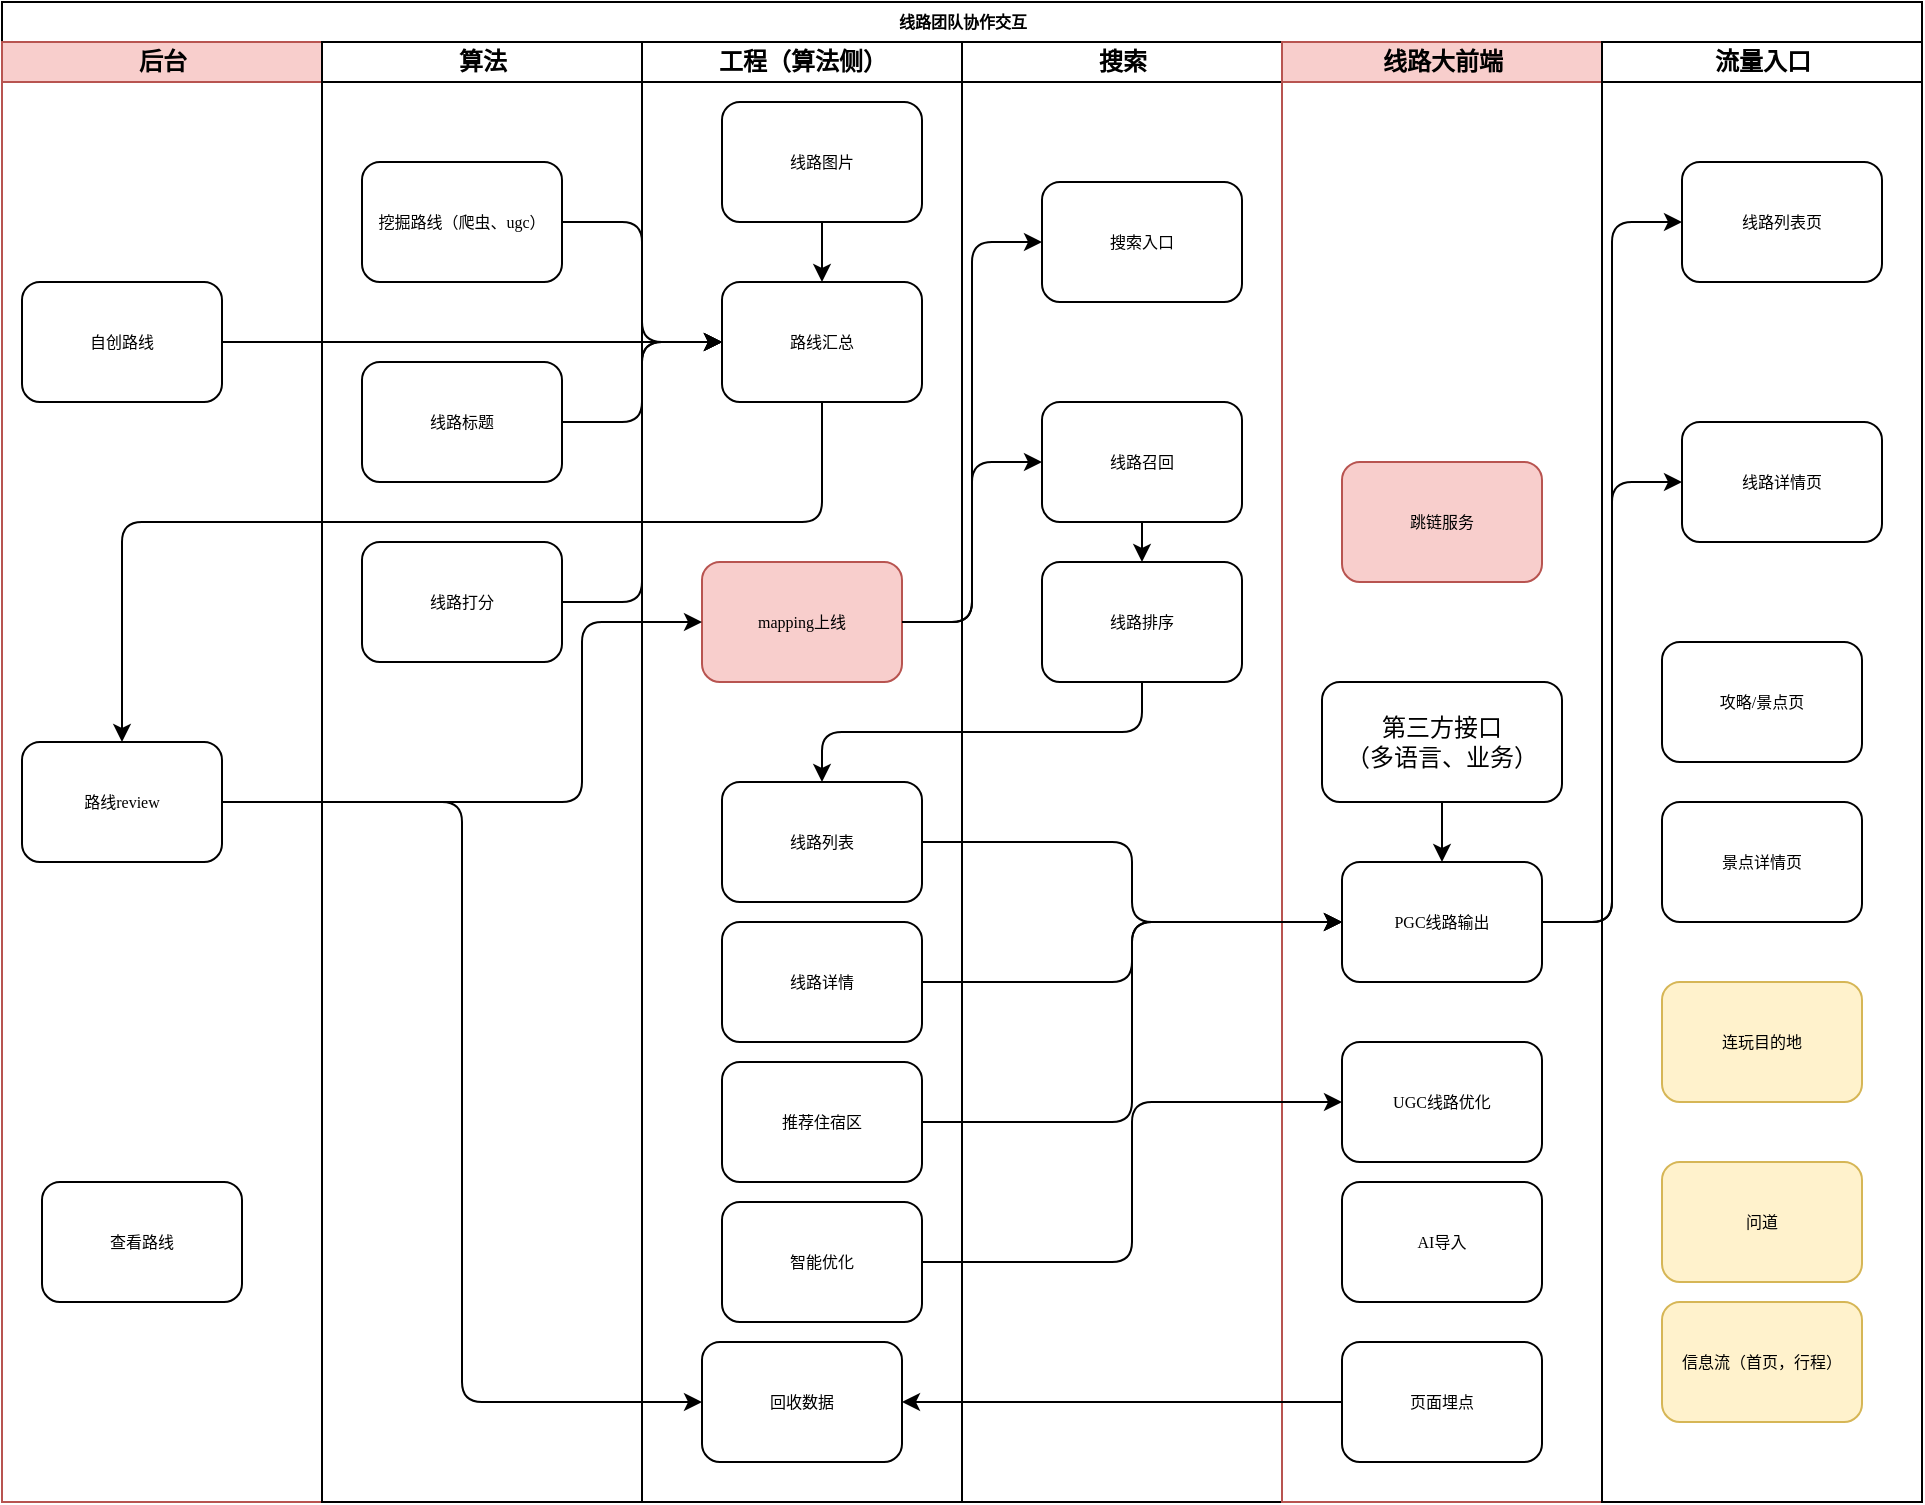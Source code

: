 <mxfile version="24.8.3" pages="4">
  <diagram name="PGC线路团队协作图" id="74e2e168-ea6b-b213-b513-2b3c1d86103e">
    <mxGraphModel grid="1" page="1" gridSize="10" guides="1" tooltips="1" connect="1" arrows="1" fold="1" pageScale="1" pageWidth="1100" pageHeight="850" background="none" math="0" shadow="0">
      <root>
        <mxCell id="0" />
        <mxCell id="1" parent="0" />
        <mxCell id="77e6c97f196da883-1" value="线路团队协作交互" style="swimlane;html=1;childLayout=stackLayout;startSize=20;rounded=0;shadow=0;labelBackgroundColor=none;strokeWidth=1;fontFamily=Verdana;fontSize=8;align=center;" parent="1" vertex="1">
          <mxGeometry x="70" y="40" width="960" height="750" as="geometry" />
        </mxCell>
        <mxCell id="77e6c97f196da883-2" value="后台" style="swimlane;html=1;startSize=20;fillColor=#f8cecc;strokeColor=#b85450;" parent="77e6c97f196da883-1" vertex="1">
          <mxGeometry y="20" width="160" height="730" as="geometry" />
        </mxCell>
        <mxCell id="77e6c97f196da883-8" value="自创路线" style="rounded=1;whiteSpace=wrap;html=1;shadow=0;labelBackgroundColor=none;strokeWidth=1;fontFamily=Verdana;fontSize=8;align=center;" parent="77e6c97f196da883-2" vertex="1">
          <mxGeometry x="10" y="120" width="100" height="60" as="geometry" />
        </mxCell>
        <mxCell id="77e6c97f196da883-9" value="路线review" style="rounded=1;whiteSpace=wrap;html=1;shadow=0;labelBackgroundColor=none;strokeWidth=1;fontFamily=Verdana;fontSize=8;align=center;" parent="77e6c97f196da883-2" vertex="1">
          <mxGeometry x="10" y="350" width="100" height="60" as="geometry" />
        </mxCell>
        <mxCell id="mpfO-ckbmW8xnLMsvUuP-3" value="查看路线" style="rounded=1;whiteSpace=wrap;html=1;shadow=0;labelBackgroundColor=none;strokeWidth=1;fontFamily=Verdana;fontSize=8;align=center;" parent="77e6c97f196da883-2" vertex="1">
          <mxGeometry x="20" y="570" width="100" height="60" as="geometry" />
        </mxCell>
        <mxCell id="77e6c97f196da883-3" value="算法" style="swimlane;html=1;startSize=20;" parent="77e6c97f196da883-1" vertex="1">
          <mxGeometry x="160" y="20" width="160" height="730" as="geometry" />
        </mxCell>
        <mxCell id="xqhfm99gbNMzv0-Y3LiP-1" value="挖掘路线（爬虫、ugc）" style="rounded=1;whiteSpace=wrap;html=1;shadow=0;labelBackgroundColor=none;strokeWidth=1;fontFamily=Verdana;fontSize=8;align=center;" parent="77e6c97f196da883-3" vertex="1">
          <mxGeometry x="20" y="60" width="100" height="60" as="geometry" />
        </mxCell>
        <mxCell id="xqhfm99gbNMzv0-Y3LiP-5" value="线路标题" style="rounded=1;whiteSpace=wrap;html=1;shadow=0;labelBackgroundColor=none;strokeWidth=1;fontFamily=Verdana;fontSize=8;align=center;" parent="77e6c97f196da883-3" vertex="1">
          <mxGeometry x="20" y="160" width="100" height="60" as="geometry" />
        </mxCell>
        <mxCell id="xqhfm99gbNMzv0-Y3LiP-16" value="线路打分" style="rounded=1;whiteSpace=wrap;html=1;shadow=0;labelBackgroundColor=none;strokeWidth=1;fontFamily=Verdana;fontSize=8;align=center;" parent="77e6c97f196da883-3" vertex="1">
          <mxGeometry x="20" y="250" width="100" height="60" as="geometry" />
        </mxCell>
        <mxCell id="77e6c97f196da883-4" value="工程（算法侧）" style="swimlane;html=1;startSize=20;" parent="77e6c97f196da883-1" vertex="1">
          <mxGeometry x="320" y="20" width="160" height="730" as="geometry" />
        </mxCell>
        <mxCell id="77e6c97f196da883-12" value="路线汇总" style="rounded=1;whiteSpace=wrap;html=1;shadow=0;labelBackgroundColor=none;strokeWidth=1;fontFamily=Verdana;fontSize=8;align=center;" parent="77e6c97f196da883-4" vertex="1">
          <mxGeometry x="40" y="120" width="100" height="60" as="geometry" />
        </mxCell>
        <mxCell id="77e6c97f196da883-11" value="mapping上线" style="rounded=1;whiteSpace=wrap;html=1;shadow=0;labelBackgroundColor=none;strokeWidth=1;fontFamily=Verdana;fontSize=8;align=center;fillColor=#f8cecc;strokeColor=#b85450;" parent="77e6c97f196da883-4" vertex="1">
          <mxGeometry x="30" y="260" width="100" height="60" as="geometry" />
        </mxCell>
        <mxCell id="xqhfm99gbNMzv0-Y3LiP-7" style="edgeStyle=orthogonalEdgeStyle;rounded=0;orthogonalLoop=1;jettySize=auto;html=1;exitX=0.5;exitY=1;exitDx=0;exitDy=0;entryX=0.5;entryY=0;entryDx=0;entryDy=0;" parent="77e6c97f196da883-4" source="xqhfm99gbNMzv0-Y3LiP-6" target="77e6c97f196da883-12" edge="1">
          <mxGeometry relative="1" as="geometry" />
        </mxCell>
        <mxCell id="xqhfm99gbNMzv0-Y3LiP-6" value="线路图片" style="rounded=1;whiteSpace=wrap;html=1;shadow=0;labelBackgroundColor=none;strokeWidth=1;fontFamily=Verdana;fontSize=8;align=center;" parent="77e6c97f196da883-4" vertex="1">
          <mxGeometry x="40" y="30" width="100" height="60" as="geometry" />
        </mxCell>
        <mxCell id="xqhfm99gbNMzv0-Y3LiP-15" value="线路详情" style="rounded=1;whiteSpace=wrap;html=1;shadow=0;labelBackgroundColor=none;strokeWidth=1;fontFamily=Verdana;fontSize=8;align=center;" parent="77e6c97f196da883-4" vertex="1">
          <mxGeometry x="40" y="440" width="100" height="60" as="geometry" />
        </mxCell>
        <mxCell id="mpfO-ckbmW8xnLMsvUuP-2" value="回收数据" style="rounded=1;whiteSpace=wrap;html=1;shadow=0;labelBackgroundColor=none;strokeWidth=1;fontFamily=Verdana;fontSize=8;align=center;" parent="77e6c97f196da883-4" vertex="1">
          <mxGeometry x="30" y="650" width="100" height="60" as="geometry" />
        </mxCell>
        <mxCell id="mpfO-ckbmW8xnLMsvUuP-7" value="线路列表" style="rounded=1;whiteSpace=wrap;html=1;shadow=0;labelBackgroundColor=none;strokeWidth=1;fontFamily=Verdana;fontSize=8;align=center;" parent="77e6c97f196da883-4" vertex="1">
          <mxGeometry x="40" y="370" width="100" height="60" as="geometry" />
        </mxCell>
        <mxCell id="uz-vjrTtzpiiIkHIg5wc-7" value="推荐住宿区" style="rounded=1;whiteSpace=wrap;html=1;shadow=0;labelBackgroundColor=none;strokeWidth=1;fontFamily=Verdana;fontSize=8;align=center;" vertex="1" parent="77e6c97f196da883-4">
          <mxGeometry x="40" y="510" width="100" height="60" as="geometry" />
        </mxCell>
        <mxCell id="uz-vjrTtzpiiIkHIg5wc-8" value="智能优化" style="rounded=1;whiteSpace=wrap;html=1;shadow=0;labelBackgroundColor=none;strokeWidth=1;fontFamily=Verdana;fontSize=8;align=center;" vertex="1" parent="77e6c97f196da883-4">
          <mxGeometry x="40" y="580" width="100" height="60" as="geometry" />
        </mxCell>
        <mxCell id="77e6c97f196da883-5" value="搜索" style="swimlane;html=1;startSize=20;" parent="77e6c97f196da883-1" vertex="1">
          <mxGeometry x="480" y="20" width="160" height="730" as="geometry" />
        </mxCell>
        <mxCell id="xqhfm99gbNMzv0-Y3LiP-13" style="edgeStyle=orthogonalEdgeStyle;rounded=0;orthogonalLoop=1;jettySize=auto;html=1;exitX=0.5;exitY=1;exitDx=0;exitDy=0;entryX=0.5;entryY=0;entryDx=0;entryDy=0;" parent="77e6c97f196da883-5" source="77e6c97f196da883-15" target="xqhfm99gbNMzv0-Y3LiP-12" edge="1">
          <mxGeometry relative="1" as="geometry" />
        </mxCell>
        <mxCell id="77e6c97f196da883-15" value="线路召回" style="rounded=1;whiteSpace=wrap;html=1;shadow=0;labelBackgroundColor=none;strokeWidth=1;fontFamily=Verdana;fontSize=8;align=center;" parent="77e6c97f196da883-5" vertex="1">
          <mxGeometry x="40" y="180" width="100" height="60" as="geometry" />
        </mxCell>
        <mxCell id="xqhfm99gbNMzv0-Y3LiP-12" value="线路排序" style="rounded=1;whiteSpace=wrap;html=1;shadow=0;labelBackgroundColor=none;strokeWidth=1;fontFamily=Verdana;fontSize=8;align=center;" parent="77e6c97f196da883-5" vertex="1">
          <mxGeometry x="40" y="260" width="100" height="60" as="geometry" />
        </mxCell>
        <mxCell id="uz-vjrTtzpiiIkHIg5wc-14" value="搜索入口" style="rounded=1;whiteSpace=wrap;html=1;shadow=0;labelBackgroundColor=none;strokeWidth=1;fontFamily=Verdana;fontSize=8;align=center;" vertex="1" parent="77e6c97f196da883-5">
          <mxGeometry x="40" y="70" width="100" height="60" as="geometry" />
        </mxCell>
        <mxCell id="77e6c97f196da883-6" value="线路大前端" style="swimlane;html=1;startSize=20;fillColor=#f8cecc;strokeColor=#b85450;" parent="77e6c97f196da883-1" vertex="1">
          <mxGeometry x="640" y="20" width="160" height="730" as="geometry" />
        </mxCell>
        <mxCell id="xqhfm99gbNMzv0-Y3LiP-14" value="PGC线路输出" style="rounded=1;whiteSpace=wrap;html=1;shadow=0;labelBackgroundColor=none;strokeWidth=1;fontFamily=Verdana;fontSize=8;align=center;" parent="77e6c97f196da883-6" vertex="1">
          <mxGeometry x="30" y="410" width="100" height="60" as="geometry" />
        </mxCell>
        <mxCell id="mpfO-ckbmW8xnLMsvUuP-1" value="页面埋点" style="rounded=1;whiteSpace=wrap;html=1;shadow=0;labelBackgroundColor=none;strokeWidth=1;fontFamily=Verdana;fontSize=8;align=center;" parent="77e6c97f196da883-6" vertex="1">
          <mxGeometry x="30" y="650" width="100" height="60" as="geometry" />
        </mxCell>
        <mxCell id="uz-vjrTtzpiiIkHIg5wc-9" style="edgeStyle=orthogonalEdgeStyle;rounded=0;orthogonalLoop=1;jettySize=auto;html=1;exitX=0.5;exitY=1;exitDx=0;exitDy=0;entryX=0.5;entryY=0;entryDx=0;entryDy=0;" edge="1" parent="77e6c97f196da883-6" source="uz-vjrTtzpiiIkHIg5wc-5" target="xqhfm99gbNMzv0-Y3LiP-14">
          <mxGeometry relative="1" as="geometry" />
        </mxCell>
        <mxCell id="uz-vjrTtzpiiIkHIg5wc-5" value="第三方接口&lt;div&gt;（多语言、业务）&lt;/div&gt;" style="whiteSpace=wrap;html=1;rounded=1;" vertex="1" parent="77e6c97f196da883-6">
          <mxGeometry x="20" y="320" width="120" height="60" as="geometry" />
        </mxCell>
        <mxCell id="uz-vjrTtzpiiIkHIg5wc-12" value="UGC线路优化" style="rounded=1;whiteSpace=wrap;html=1;shadow=0;labelBackgroundColor=none;strokeWidth=1;fontFamily=Verdana;fontSize=8;align=center;" vertex="1" parent="77e6c97f196da883-6">
          <mxGeometry x="30" y="500" width="100" height="60" as="geometry" />
        </mxCell>
        <mxCell id="uz-vjrTtzpiiIkHIg5wc-15" value="跳链服务" style="rounded=1;whiteSpace=wrap;html=1;shadow=0;labelBackgroundColor=none;strokeWidth=1;fontFamily=Verdana;fontSize=8;align=center;fillColor=#f8cecc;strokeColor=#b85450;" vertex="1" parent="77e6c97f196da883-6">
          <mxGeometry x="30" y="210" width="100" height="60" as="geometry" />
        </mxCell>
        <mxCell id="uz-vjrTtzpiiIkHIg5wc-17" value="AI导入" style="rounded=1;whiteSpace=wrap;html=1;shadow=0;labelBackgroundColor=none;strokeWidth=1;fontFamily=Verdana;fontSize=8;align=center;" vertex="1" parent="77e6c97f196da883-6">
          <mxGeometry x="30" y="570" width="100" height="60" as="geometry" />
        </mxCell>
        <mxCell id="77e6c97f196da883-7" value="流量入口" style="swimlane;html=1;startSize=20;" parent="77e6c97f196da883-1" vertex="1">
          <mxGeometry x="800" y="20" width="160" height="730" as="geometry" />
        </mxCell>
        <mxCell id="77e6c97f196da883-24" value="连玩目的地" style="rounded=1;whiteSpace=wrap;html=1;shadow=0;labelBackgroundColor=none;strokeWidth=1;fontFamily=Verdana;fontSize=8;align=center;fillColor=#fff2cc;strokeColor=#d6b656;" parent="77e6c97f196da883-7" vertex="1">
          <mxGeometry x="30" y="470" width="100" height="60" as="geometry" />
        </mxCell>
        <mxCell id="xqhfm99gbNMzv0-Y3LiP-21" value="攻略/景点页" style="rounded=1;whiteSpace=wrap;html=1;shadow=0;labelBackgroundColor=none;strokeWidth=1;fontFamily=Verdana;fontSize=8;align=center;" parent="77e6c97f196da883-7" vertex="1">
          <mxGeometry x="30" y="300" width="100" height="60" as="geometry" />
        </mxCell>
        <mxCell id="xqhfm99gbNMzv0-Y3LiP-22" value="线路列表页" style="rounded=1;whiteSpace=wrap;html=1;shadow=0;labelBackgroundColor=none;strokeWidth=1;fontFamily=Verdana;fontSize=8;align=center;" parent="77e6c97f196da883-7" vertex="1">
          <mxGeometry x="40" y="60" width="100" height="60" as="geometry" />
        </mxCell>
        <mxCell id="xqhfm99gbNMzv0-Y3LiP-23" value="线路详情页" style="rounded=1;whiteSpace=wrap;html=1;shadow=0;labelBackgroundColor=none;strokeWidth=1;fontFamily=Verdana;fontSize=8;align=center;" parent="77e6c97f196da883-7" vertex="1">
          <mxGeometry x="40" y="190" width="100" height="60" as="geometry" />
        </mxCell>
        <mxCell id="77e6c97f196da883-18" value="景点详情页" style="rounded=1;whiteSpace=wrap;html=1;shadow=0;labelBackgroundColor=none;strokeWidth=1;fontFamily=Verdana;fontSize=8;align=center;" parent="77e6c97f196da883-7" vertex="1">
          <mxGeometry x="30" y="380" width="100" height="60" as="geometry" />
        </mxCell>
        <mxCell id="77e6c97f196da883-21" value="问道" style="rounded=1;whiteSpace=wrap;html=1;shadow=0;labelBackgroundColor=none;strokeWidth=1;fontFamily=Verdana;fontSize=8;align=center;fillColor=#fff2cc;strokeColor=#d6b656;" parent="77e6c97f196da883-7" vertex="1">
          <mxGeometry x="30" y="560" width="100" height="60" as="geometry" />
        </mxCell>
        <mxCell id="xqhfm99gbNMzv0-Y3LiP-80" value="信息流（首页，行程）" style="rounded=1;whiteSpace=wrap;html=1;shadow=0;labelBackgroundColor=none;strokeWidth=1;fontFamily=Verdana;fontSize=8;align=center;fillColor=#fff2cc;strokeColor=#d6b656;" parent="77e6c97f196da883-7" vertex="1">
          <mxGeometry x="30" y="630" width="100" height="60" as="geometry" />
        </mxCell>
        <mxCell id="xqhfm99gbNMzv0-Y3LiP-2" style="edgeStyle=orthogonalEdgeStyle;rounded=1;orthogonalLoop=1;jettySize=auto;html=1;exitX=1;exitY=0.5;exitDx=0;exitDy=0;entryX=0;entryY=0.5;entryDx=0;entryDy=0;curved=0;" parent="77e6c97f196da883-1" source="xqhfm99gbNMzv0-Y3LiP-1" target="77e6c97f196da883-12" edge="1">
          <mxGeometry relative="1" as="geometry" />
        </mxCell>
        <mxCell id="xqhfm99gbNMzv0-Y3LiP-3" style="edgeStyle=orthogonalEdgeStyle;rounded=1;orthogonalLoop=1;jettySize=auto;html=1;exitX=1;exitY=0.5;exitDx=0;exitDy=0;entryX=0;entryY=0.5;entryDx=0;entryDy=0;curved=0;" parent="77e6c97f196da883-1" source="77e6c97f196da883-8" target="77e6c97f196da883-12" edge="1">
          <mxGeometry relative="1" as="geometry" />
        </mxCell>
        <mxCell id="xqhfm99gbNMzv0-Y3LiP-4" style="edgeStyle=orthogonalEdgeStyle;rounded=1;orthogonalLoop=1;jettySize=auto;html=1;exitX=0.5;exitY=1;exitDx=0;exitDy=0;entryX=0.5;entryY=0;entryDx=0;entryDy=0;curved=0;" parent="77e6c97f196da883-1" source="77e6c97f196da883-12" target="77e6c97f196da883-9" edge="1">
          <mxGeometry relative="1" as="geometry">
            <Array as="points">
              <mxPoint x="410" y="260" />
              <mxPoint x="60" y="260" />
            </Array>
          </mxGeometry>
        </mxCell>
        <mxCell id="xqhfm99gbNMzv0-Y3LiP-9" style="edgeStyle=orthogonalEdgeStyle;rounded=1;orthogonalLoop=1;jettySize=auto;html=1;exitX=1;exitY=0.5;exitDx=0;exitDy=0;entryX=0;entryY=0.5;entryDx=0;entryDy=0;curved=0;" parent="77e6c97f196da883-1" source="xqhfm99gbNMzv0-Y3LiP-5" target="77e6c97f196da883-12" edge="1">
          <mxGeometry relative="1" as="geometry" />
        </mxCell>
        <mxCell id="xqhfm99gbNMzv0-Y3LiP-10" style="edgeStyle=orthogonalEdgeStyle;rounded=1;orthogonalLoop=1;jettySize=auto;html=1;exitX=1;exitY=0.5;exitDx=0;exitDy=0;entryX=0;entryY=0.5;entryDx=0;entryDy=0;curved=0;" parent="77e6c97f196da883-1" source="77e6c97f196da883-9" target="77e6c97f196da883-11" edge="1">
          <mxGeometry relative="1" as="geometry">
            <Array as="points">
              <mxPoint x="290" y="400" />
              <mxPoint x="290" y="310" />
            </Array>
          </mxGeometry>
        </mxCell>
        <mxCell id="xqhfm99gbNMzv0-Y3LiP-17" style="edgeStyle=orthogonalEdgeStyle;rounded=1;orthogonalLoop=1;jettySize=auto;html=1;exitX=1;exitY=0.5;exitDx=0;exitDy=0;entryX=0;entryY=0.5;entryDx=0;entryDy=0;curved=0;" parent="77e6c97f196da883-1" source="xqhfm99gbNMzv0-Y3LiP-16" target="77e6c97f196da883-12" edge="1">
          <mxGeometry relative="1" as="geometry" />
        </mxCell>
        <mxCell id="xqhfm99gbNMzv0-Y3LiP-20" style="edgeStyle=orthogonalEdgeStyle;rounded=1;orthogonalLoop=1;jettySize=auto;html=1;exitX=1;exitY=0.5;exitDx=0;exitDy=0;entryX=0;entryY=0.5;entryDx=0;entryDy=0;curved=0;" parent="77e6c97f196da883-1" source="xqhfm99gbNMzv0-Y3LiP-15" target="xqhfm99gbNMzv0-Y3LiP-14" edge="1">
          <mxGeometry relative="1" as="geometry" />
        </mxCell>
        <mxCell id="xqhfm99gbNMzv0-Y3LiP-78" style="edgeStyle=orthogonalEdgeStyle;rounded=1;orthogonalLoop=1;jettySize=auto;html=1;exitX=1;exitY=0.5;exitDx=0;exitDy=0;entryX=0;entryY=0.5;entryDx=0;entryDy=0;curved=0;" parent="77e6c97f196da883-1" source="xqhfm99gbNMzv0-Y3LiP-14" target="xqhfm99gbNMzv0-Y3LiP-22" edge="1">
          <mxGeometry relative="1" as="geometry" />
        </mxCell>
        <mxCell id="xqhfm99gbNMzv0-Y3LiP-79" style="edgeStyle=orthogonalEdgeStyle;rounded=1;orthogonalLoop=1;jettySize=auto;html=1;exitX=1;exitY=0.5;exitDx=0;exitDy=0;entryX=0;entryY=0.5;entryDx=0;entryDy=0;curved=0;" parent="77e6c97f196da883-1" source="xqhfm99gbNMzv0-Y3LiP-14" target="xqhfm99gbNMzv0-Y3LiP-23" edge="1">
          <mxGeometry relative="1" as="geometry" />
        </mxCell>
        <mxCell id="mpfO-ckbmW8xnLMsvUuP-4" style="edgeStyle=orthogonalEdgeStyle;rounded=1;orthogonalLoop=1;jettySize=auto;html=1;exitX=1;exitY=0.5;exitDx=0;exitDy=0;entryX=0;entryY=0.5;entryDx=0;entryDy=0;curved=0;" parent="77e6c97f196da883-1" source="77e6c97f196da883-11" target="77e6c97f196da883-15" edge="1">
          <mxGeometry relative="1" as="geometry" />
        </mxCell>
        <mxCell id="mpfO-ckbmW8xnLMsvUuP-5" style="edgeStyle=orthogonalEdgeStyle;rounded=1;orthogonalLoop=1;jettySize=auto;html=1;exitX=0;exitY=0.5;exitDx=0;exitDy=0;entryX=1;entryY=0.5;entryDx=0;entryDy=0;curved=0;" parent="77e6c97f196da883-1" source="mpfO-ckbmW8xnLMsvUuP-1" target="mpfO-ckbmW8xnLMsvUuP-2" edge="1">
          <mxGeometry relative="1" as="geometry" />
        </mxCell>
        <mxCell id="uz-vjrTtzpiiIkHIg5wc-3" style="edgeStyle=orthogonalEdgeStyle;rounded=1;orthogonalLoop=1;jettySize=auto;html=1;exitX=0.5;exitY=1;exitDx=0;exitDy=0;entryX=0.5;entryY=0;entryDx=0;entryDy=0;curved=0;" edge="1" parent="77e6c97f196da883-1" source="xqhfm99gbNMzv0-Y3LiP-12" target="mpfO-ckbmW8xnLMsvUuP-7">
          <mxGeometry relative="1" as="geometry" />
        </mxCell>
        <mxCell id="uz-vjrTtzpiiIkHIg5wc-4" style="edgeStyle=orthogonalEdgeStyle;rounded=1;orthogonalLoop=1;jettySize=auto;html=1;exitX=1;exitY=0.5;exitDx=0;exitDy=0;entryX=0;entryY=0.5;entryDx=0;entryDy=0;curved=0;" edge="1" parent="77e6c97f196da883-1" source="mpfO-ckbmW8xnLMsvUuP-7" target="xqhfm99gbNMzv0-Y3LiP-14">
          <mxGeometry relative="1" as="geometry" />
        </mxCell>
        <mxCell id="uz-vjrTtzpiiIkHIg5wc-10" style="edgeStyle=orthogonalEdgeStyle;rounded=1;orthogonalLoop=1;jettySize=auto;html=1;exitX=1;exitY=0.5;exitDx=0;exitDy=0;entryX=0;entryY=0.5;entryDx=0;entryDy=0;curved=0;" edge="1" parent="77e6c97f196da883-1" source="uz-vjrTtzpiiIkHIg5wc-7" target="xqhfm99gbNMzv0-Y3LiP-14">
          <mxGeometry relative="1" as="geometry" />
        </mxCell>
        <mxCell id="uz-vjrTtzpiiIkHIg5wc-11" style="edgeStyle=orthogonalEdgeStyle;rounded=1;orthogonalLoop=1;jettySize=auto;html=1;exitX=1;exitY=0.5;exitDx=0;exitDy=0;entryX=0;entryY=0.5;entryDx=0;entryDy=0;curved=0;" edge="1" parent="77e6c97f196da883-1" source="77e6c97f196da883-9" target="mpfO-ckbmW8xnLMsvUuP-2">
          <mxGeometry relative="1" as="geometry" />
        </mxCell>
        <mxCell id="uz-vjrTtzpiiIkHIg5wc-13" style="edgeStyle=orthogonalEdgeStyle;rounded=1;orthogonalLoop=1;jettySize=auto;html=1;exitX=1;exitY=0.5;exitDx=0;exitDy=0;entryX=0;entryY=0.5;entryDx=0;entryDy=0;curved=0;" edge="1" parent="77e6c97f196da883-1" source="uz-vjrTtzpiiIkHIg5wc-8" target="uz-vjrTtzpiiIkHIg5wc-12">
          <mxGeometry relative="1" as="geometry" />
        </mxCell>
        <mxCell id="uz-vjrTtzpiiIkHIg5wc-16" style="edgeStyle=orthogonalEdgeStyle;rounded=1;orthogonalLoop=1;jettySize=auto;html=1;exitX=1;exitY=0.5;exitDx=0;exitDy=0;entryX=0;entryY=0.5;entryDx=0;entryDy=0;curved=0;" edge="1" parent="77e6c97f196da883-1" source="77e6c97f196da883-11" target="uz-vjrTtzpiiIkHIg5wc-14">
          <mxGeometry relative="1" as="geometry" />
        </mxCell>
      </root>
    </mxGraphModel>
  </diagram>
  <diagram id="_js0Lwde9yJt927ap3Ep" name="ugc架构体系图">
    <mxGraphModel dx="1430" dy="771" grid="1" gridSize="10" guides="1" tooltips="1" connect="1" arrows="1" fold="1" page="1" pageScale="1" pageWidth="827" pageHeight="1169" math="0" shadow="0">
      <root>
        <mxCell id="0" />
        <mxCell id="1" parent="0" />
        <mxCell id="4oWkyKNjgnM24SRwnKpT-19" style="edgeStyle=orthogonalEdgeStyle;rounded=0;orthogonalLoop=1;jettySize=auto;html=1;exitX=0.5;exitY=1;exitDx=0;exitDy=0;" parent="1" source="4oWkyKNjgnM24SRwnKpT-2" target="4oWkyKNjgnM24SRwnKpT-5" edge="1">
          <mxGeometry relative="1" as="geometry" />
        </mxCell>
        <mxCell id="4oWkyKNjgnM24SRwnKpT-2" value="地图" style="shape=actor;whiteSpace=wrap;html=1;" parent="1" vertex="1">
          <mxGeometry x="150" y="50" width="40" height="60" as="geometry" />
        </mxCell>
        <mxCell id="4oWkyKNjgnM24SRwnKpT-20" style="edgeStyle=orthogonalEdgeStyle;rounded=0;orthogonalLoop=1;jettySize=auto;html=1;exitX=0.5;exitY=1;exitDx=0;exitDy=0;dashed=1;" parent="1" source="4oWkyKNjgnM24SRwnKpT-3" target="4oWkyKNjgnM24SRwnKpT-6" edge="1">
          <mxGeometry relative="1" as="geometry" />
        </mxCell>
        <mxCell id="4oWkyKNjgnM24SRwnKpT-3" value="行程" style="shape=actor;whiteSpace=wrap;html=1;" parent="1" vertex="1">
          <mxGeometry x="240" y="50" width="40" height="60" as="geometry" />
        </mxCell>
        <mxCell id="4oWkyKNjgnM24SRwnKpT-21" style="edgeStyle=orthogonalEdgeStyle;rounded=0;orthogonalLoop=1;jettySize=auto;html=1;exitX=0.5;exitY=1;exitDx=0;exitDy=0;entryX=0.5;entryY=0;entryDx=0;entryDy=0;dashed=1;" parent="1" source="4oWkyKNjgnM24SRwnKpT-4" target="4oWkyKNjgnM24SRwnKpT-6" edge="1">
          <mxGeometry relative="1" as="geometry" />
        </mxCell>
        <mxCell id="4oWkyKNjgnM24SRwnKpT-4" value="My Trips" style="shape=actor;whiteSpace=wrap;html=1;" parent="1" vertex="1">
          <mxGeometry x="324" y="50" width="40" height="60" as="geometry" />
        </mxCell>
        <mxCell id="4oWkyKNjgnM24SRwnKpT-26" style="edgeStyle=orthogonalEdgeStyle;rounded=0;orthogonalLoop=1;jettySize=auto;html=1;exitX=1;exitY=0.5;exitDx=0;exitDy=0;entryX=0;entryY=0.25;entryDx=0;entryDy=0;" parent="1" source="4oWkyKNjgnM24SRwnKpT-5" target="4oWkyKNjgnM24SRwnKpT-6" edge="1">
          <mxGeometry relative="1" as="geometry" />
        </mxCell>
        <mxCell id="4oWkyKNjgnM24SRwnKpT-5" value="100026003" style="rounded=1;whiteSpace=wrap;html=1;fillColor=#dae8fc;strokeColor=#6c8ebf;" parent="1" vertex="1">
          <mxGeometry x="130" y="150" width="120" height="60" as="geometry" />
        </mxCell>
        <mxCell id="4oWkyKNjgnM24SRwnKpT-27" style="edgeStyle=orthogonalEdgeStyle;rounded=0;orthogonalLoop=1;jettySize=auto;html=1;exitX=0.5;exitY=1;exitDx=0;exitDy=0;" parent="1" source="4oWkyKNjgnM24SRwnKpT-6" target="4oWkyKNjgnM24SRwnKpT-11" edge="1">
          <mxGeometry relative="1" as="geometry" />
        </mxCell>
        <mxCell id="4oWkyKNjgnM24SRwnKpT-6" value="100018579" style="rounded=1;whiteSpace=wrap;html=1;fillColor=#dae8fc;strokeColor=#6c8ebf;" parent="1" vertex="1">
          <mxGeometry x="284" y="165" width="120" height="60" as="geometry" />
        </mxCell>
        <mxCell id="4oWkyKNjgnM24SRwnKpT-25" style="edgeStyle=orthogonalEdgeStyle;rounded=0;orthogonalLoop=1;jettySize=auto;html=1;exitX=0;exitY=0.5;exitDx=0;exitDy=0;entryX=1;entryY=0.25;entryDx=0;entryDy=0;" parent="1" source="4oWkyKNjgnM24SRwnKpT-8" target="4oWkyKNjgnM24SRwnKpT-6" edge="1">
          <mxGeometry relative="1" as="geometry" />
        </mxCell>
        <mxCell id="4oWkyKNjgnM24SRwnKpT-8" value="100052702" style="rounded=1;whiteSpace=wrap;html=1;fillColor=#dae8fc;strokeColor=#6c8ebf;" parent="1" vertex="1">
          <mxGeometry x="430" y="150" width="120" height="60" as="geometry" />
        </mxCell>
        <mxCell id="4oWkyKNjgnM24SRwnKpT-22" style="edgeStyle=orthogonalEdgeStyle;rounded=0;orthogonalLoop=1;jettySize=auto;html=1;exitX=0.5;exitY=1;exitDx=0;exitDy=0;entryX=0.5;entryY=0;entryDx=0;entryDy=0;" parent="1" source="4oWkyKNjgnM24SRwnKpT-9" target="4oWkyKNjgnM24SRwnKpT-8" edge="1">
          <mxGeometry relative="1" as="geometry" />
        </mxCell>
        <mxCell id="4oWkyKNjgnM24SRwnKpT-9" value="线路详情融合页" style="shape=actor;whiteSpace=wrap;html=1;fillColor=#ffe6cc;strokeColor=#d79b00;" parent="1" vertex="1">
          <mxGeometry x="470" y="50" width="40" height="60" as="geometry" />
        </mxCell>
        <mxCell id="4oWkyKNjgnM24SRwnKpT-15" value="" style="edgeStyle=orthogonalEdgeStyle;rounded=0;orthogonalLoop=1;jettySize=auto;html=1;" parent="1" source="4oWkyKNjgnM24SRwnKpT-10" target="4oWkyKNjgnM24SRwnKpT-14" edge="1">
          <mxGeometry relative="1" as="geometry" />
        </mxCell>
        <mxCell id="4oWkyKNjgnM24SRwnKpT-10" value="hive" style="rounded=1;whiteSpace=wrap;html=1;" parent="1" vertex="1">
          <mxGeometry x="540" y="360" width="120" height="60" as="geometry" />
        </mxCell>
        <mxCell id="4oWkyKNjgnM24SRwnKpT-11" value="100018562" style="rounded=1;whiteSpace=wrap;html=1;fillColor=#dae8fc;strokeColor=#6c8ebf;" parent="1" vertex="1">
          <mxGeometry x="284" y="260" width="120" height="60" as="geometry" />
        </mxCell>
        <mxCell id="4oWkyKNjgnM24SRwnKpT-23" style="edgeStyle=orthogonalEdgeStyle;rounded=0;orthogonalLoop=1;jettySize=auto;html=1;entryX=0.5;entryY=0;entryDx=0;entryDy=0;dashed=1;" parent="1" source="4oWkyKNjgnM24SRwnKpT-12" target="4oWkyKNjgnM24SRwnKpT-6" edge="1">
          <mxGeometry relative="1" as="geometry" />
        </mxCell>
        <mxCell id="4oWkyKNjgnM24SRwnKpT-12" value="其他入口" style="shape=actor;whiteSpace=wrap;html=1;" parent="1" vertex="1">
          <mxGeometry x="404" y="50" width="40" height="60" as="geometry" />
        </mxCell>
        <mxCell id="4oWkyKNjgnM24SRwnKpT-18" style="edgeStyle=orthogonalEdgeStyle;rounded=0;orthogonalLoop=1;jettySize=auto;html=1;exitX=1;exitY=0.5;exitDx=0;exitDy=0;exitPerimeter=0;entryX=0;entryY=0.5;entryDx=0;entryDy=0;" parent="1" source="4oWkyKNjgnM24SRwnKpT-13" target="4oWkyKNjgnM24SRwnKpT-10" edge="1">
          <mxGeometry relative="1" as="geometry" />
        </mxCell>
        <mxCell id="4oWkyKNjgnM24SRwnKpT-13" value="gstripscheduledb" style="strokeWidth=2;html=1;shape=mxgraph.flowchart.database;whiteSpace=wrap;fillColor=#dae8fc;strokeColor=#6c8ebf;" parent="1" vertex="1">
          <mxGeometry x="296" y="380" width="96" height="60" as="geometry" />
        </mxCell>
        <mxCell id="4oWkyKNjgnM24SRwnKpT-14" value="回补算法" style="shape=step;perimeter=stepPerimeter;whiteSpace=wrap;html=1;fixedSize=1;rounded=1;" parent="1" vertex="1">
          <mxGeometry x="700" y="290" width="120" height="80" as="geometry" />
        </mxCell>
        <mxCell id="4oWkyKNjgnM24SRwnKpT-16" value="离线分析" style="shape=step;perimeter=stepPerimeter;whiteSpace=wrap;html=1;fixedSize=1;" parent="1" vertex="1">
          <mxGeometry x="700" y="400" width="120" height="80" as="geometry" />
        </mxCell>
        <mxCell id="4oWkyKNjgnM24SRwnKpT-17" style="edgeStyle=orthogonalEdgeStyle;rounded=0;orthogonalLoop=1;jettySize=auto;html=1;entryX=0.106;entryY=0.583;entryDx=0;entryDy=0;entryPerimeter=0;" parent="1" source="4oWkyKNjgnM24SRwnKpT-10" target="4oWkyKNjgnM24SRwnKpT-16" edge="1">
          <mxGeometry relative="1" as="geometry" />
        </mxCell>
        <mxCell id="4oWkyKNjgnM24SRwnKpT-28" style="edgeStyle=orthogonalEdgeStyle;rounded=0;orthogonalLoop=1;jettySize=auto;html=1;entryX=0.5;entryY=0;entryDx=0;entryDy=0;entryPerimeter=0;" parent="1" source="4oWkyKNjgnM24SRwnKpT-11" target="4oWkyKNjgnM24SRwnKpT-13" edge="1">
          <mxGeometry relative="1" as="geometry" />
        </mxCell>
        <mxCell id="eCaT4QuKcjd7hBBZV822-2" style="edgeStyle=orthogonalEdgeStyle;rounded=0;orthogonalLoop=1;jettySize=auto;html=1;exitX=0.5;exitY=1;exitDx=0;exitDy=0;entryX=0.5;entryY=0;entryDx=0;entryDy=0;" edge="1" parent="1" source="eCaT4QuKcjd7hBBZV822-1" target="4oWkyKNjgnM24SRwnKpT-8">
          <mxGeometry relative="1" as="geometry" />
        </mxCell>
        <mxCell id="eCaT4QuKcjd7hBBZV822-1" value="PGC线路列表页" style="shape=actor;whiteSpace=wrap;html=1;fillColor=#ffe6cc;strokeColor=#d79b00;" vertex="1" parent="1">
          <mxGeometry x="530" y="50" width="40" height="60" as="geometry" />
        </mxCell>
      </root>
    </mxGraphModel>
  </diagram>
  <diagram id="a5LH5olWLiOeYg6uc36s" name="pgc架构图">
    <mxGraphModel dx="1728" dy="960" grid="1" gridSize="10" guides="1" tooltips="1" connect="1" arrows="1" fold="1" page="1" pageScale="1" pageWidth="827" pageHeight="1169" math="0" shadow="0">
      <root>
        <mxCell id="0" />
        <mxCell id="1" parent="0" />
        <mxCell id="Sn0s3KAXzCKQpu4OWGDI-1" value="线路列表中台" style="rounded=1;whiteSpace=wrap;html=1;" vertex="1" parent="1">
          <mxGeometry x="90" y="260" width="120" height="60" as="geometry" />
        </mxCell>
        <mxCell id="Sn0s3KAXzCKQpu4OWGDI-2" value="hive数仓" style="whiteSpace=wrap;html=1;rounded=1;" vertex="1" parent="1">
          <mxGeometry x="210" y="630" width="120" height="60" as="geometry" />
        </mxCell>
        <mxCell id="Sn0s3KAXzCKQpu4OWGDI-5" value="线路详情中台" style="rounded=1;whiteSpace=wrap;html=1;" vertex="1" parent="1">
          <mxGeometry x="90" y="330" width="120" height="60" as="geometry" />
        </mxCell>
        <mxCell id="Sn0s3KAXzCKQpu4OWGDI-6" value="搜索接口" style="rounded=1;whiteSpace=wrap;html=1;" vertex="1" parent="1">
          <mxGeometry x="570" y="330" width="120" height="60" as="geometry" />
        </mxCell>
        <mxCell id="Sn0s3KAXzCKQpu4OWGDI-7" value="列表页" style="rounded=1;whiteSpace=wrap;html=1;" vertex="1" parent="1">
          <mxGeometry x="90" y="130" width="120" height="60" as="geometry" />
        </mxCell>
        <mxCell id="Sn0s3KAXzCKQpu4OWGDI-8" value="详情页" style="rounded=1;whiteSpace=wrap;html=1;" vertex="1" parent="1">
          <mxGeometry x="240" y="130" width="120" height="60" as="geometry" />
        </mxCell>
        <mxCell id="Sn0s3KAXzCKQpu4OWGDI-9" value="爬虫" style="rounded=1;whiteSpace=wrap;html=1;" vertex="1" parent="1">
          <mxGeometry x="550" y="525" width="120" height="60" as="geometry" />
        </mxCell>
        <mxCell id="Sn0s3KAXzCKQpu4OWGDI-10" value="酒店中台接口" style="rounded=1;whiteSpace=wrap;html=1;" vertex="1" parent="1">
          <mxGeometry x="430" y="260" width="120" height="60" as="geometry" />
        </mxCell>
        <mxCell id="Sn0s3KAXzCKQpu4OWGDI-11" value="大模型" style="rounded=1;whiteSpace=wrap;html=1;" vertex="1" parent="1">
          <mxGeometry x="400" y="525" width="120" height="60" as="geometry" />
        </mxCell>
        <mxCell id="Sn0s3KAXzCKQpu4OWGDI-12" value="Redis" style="rounded=1;whiteSpace=wrap;html=1;" vertex="1" parent="1">
          <mxGeometry x="250" y="525" width="120" height="60" as="geometry" />
        </mxCell>
        <mxCell id="Sn0s3KAXzCKQpu4OWGDI-13" value="景点中台接口" style="rounded=1;whiteSpace=wrap;html=1;" vertex="1" parent="1">
          <mxGeometry x="430" y="400" width="120" height="60" as="geometry" />
        </mxCell>
        <mxCell id="Sn0s3KAXzCKQpu4OWGDI-14" value="AI导入接口" style="rounded=1;whiteSpace=wrap;html=1;" vertex="1" parent="1">
          <mxGeometry x="570" y="400" width="120" height="60" as="geometry" />
        </mxCell>
        <mxCell id="Sn0s3KAXzCKQpu4OWGDI-15" value="ES" style="rounded=1;whiteSpace=wrap;html=1;" vertex="1" parent="1">
          <mxGeometry x="110" y="525" width="120" height="60" as="geometry" />
        </mxCell>
        <mxCell id="UbShcNc_E8yxY9r--JEu-1" value="首页" style="shape=actor;whiteSpace=wrap;html=1;" vertex="1" parent="1">
          <mxGeometry x="180" y="20" width="40" height="60" as="geometry" />
        </mxCell>
        <mxCell id="UbShcNc_E8yxY9r--JEu-2" value="行程" style="shape=actor;whiteSpace=wrap;html=1;" vertex="1" parent="1">
          <mxGeometry x="240" y="20" width="40" height="60" as="geometry" />
        </mxCell>
        <mxCell id="UbShcNc_E8yxY9r--JEu-3" value="攻略/景点" style="shape=actor;whiteSpace=wrap;html=1;" vertex="1" parent="1">
          <mxGeometry x="300" y="20" width="40" height="60" as="geometry" />
        </mxCell>
        <mxCell id="UbShcNc_E8yxY9r--JEu-4" value="连玩目的地" style="shape=actor;whiteSpace=wrap;html=1;" vertex="1" parent="1">
          <mxGeometry x="360" y="20" width="40" height="60" as="geometry" />
        </mxCell>
        <mxCell id="UbShcNc_E8yxY9r--JEu-5" value="信息流" style="shape=actor;whiteSpace=wrap;html=1;" vertex="1" parent="1">
          <mxGeometry x="430" y="20" width="40" height="60" as="geometry" />
        </mxCell>
        <mxCell id="x__0Z601p2cPh2DhG7w--1" value="问道" style="shape=actor;whiteSpace=wrap;html=1;" vertex="1" parent="1">
          <mxGeometry x="480" y="20" width="40" height="60" as="geometry" />
        </mxCell>
        <mxCell id="x__0Z601p2cPh2DhG7w--2" value="TG" style="shape=actor;whiteSpace=wrap;html=1;" vertex="1" parent="1">
          <mxGeometry x="540" y="20" width="40" height="60" as="geometry" />
        </mxCell>
        <mxCell id="x__0Z601p2cPh2DhG7w--3" value="其他" style="shape=actor;whiteSpace=wrap;html=1;" vertex="1" parent="1">
          <mxGeometry x="590" y="20" width="40" height="60" as="geometry" />
        </mxCell>
        <mxCell id="x__0Z601p2cPh2DhG7w--4" value="我的列表" style="rounded=1;whiteSpace=wrap;html=1;" vertex="1" parent="1">
          <mxGeometry x="390" y="130" width="120" height="60" as="geometry" />
        </mxCell>
        <mxCell id="x__0Z601p2cPh2DhG7w--5" value="大交通" style="rounded=1;whiteSpace=wrap;html=1;" vertex="1" parent="1">
          <mxGeometry x="230" y="260" width="120" height="60" as="geometry" />
        </mxCell>
        <mxCell id="x__0Z601p2cPh2DhG7w--6" value="智能优化" style="rounded=1;whiteSpace=wrap;html=1;" vertex="1" parent="1">
          <mxGeometry x="230" y="330" width="120" height="60" as="geometry" />
        </mxCell>
        <mxCell id="x__0Z601p2cPh2DhG7w--7" value="推荐住宿区" style="rounded=1;whiteSpace=wrap;html=1;" vertex="1" parent="1">
          <mxGeometry x="90" y="400" width="120" height="60" as="geometry" />
        </mxCell>
        <mxCell id="x__0Z601p2cPh2DhG7w--8" value="AI导入" style="rounded=1;whiteSpace=wrap;html=1;" vertex="1" parent="1">
          <mxGeometry x="540" y="130" width="120" height="60" as="geometry" />
        </mxCell>
        <mxCell id="x__0Z601p2cPh2DhG7w--9" value="餐厅中台" style="rounded=1;whiteSpace=wrap;html=1;" vertex="1" parent="1">
          <mxGeometry x="430" y="330" width="120" height="60" as="geometry" />
        </mxCell>
        <mxCell id="x__0Z601p2cPh2DhG7w--10" value="地理多语言接口" style="rounded=1;whiteSpace=wrap;html=1;" vertex="1" parent="1">
          <mxGeometry x="570" y="260" width="120" height="60" as="geometry" />
        </mxCell>
        <mxCell id="x__0Z601p2cPh2DhG7w--11" value="DB" style="whiteSpace=wrap;html=1;rounded=1;" vertex="1" parent="1">
          <mxGeometry x="370" y="630" width="120" height="60" as="geometry" />
        </mxCell>
        <mxCell id="x__0Z601p2cPh2DhG7w--12" value="运营后台" style="rounded=1;whiteSpace=wrap;html=1;" vertex="1" parent="1">
          <mxGeometry x="680" y="130" width="120" height="60" as="geometry" />
        </mxCell>
      </root>
    </mxGraphModel>
  </diagram>
  <diagram id="o99STy6M7qKvXO7uBjxs" name="第 3 页">
    <mxGraphModel dx="794" dy="432" grid="1" gridSize="10" guides="1" tooltips="1" connect="1" arrows="1" fold="1" page="1" pageScale="1" pageWidth="827" pageHeight="1169" math="0" shadow="0">
      <root>
        <mxCell id="0" />
        <mxCell id="1" parent="0" />
      </root>
    </mxGraphModel>
  </diagram>
</mxfile>
